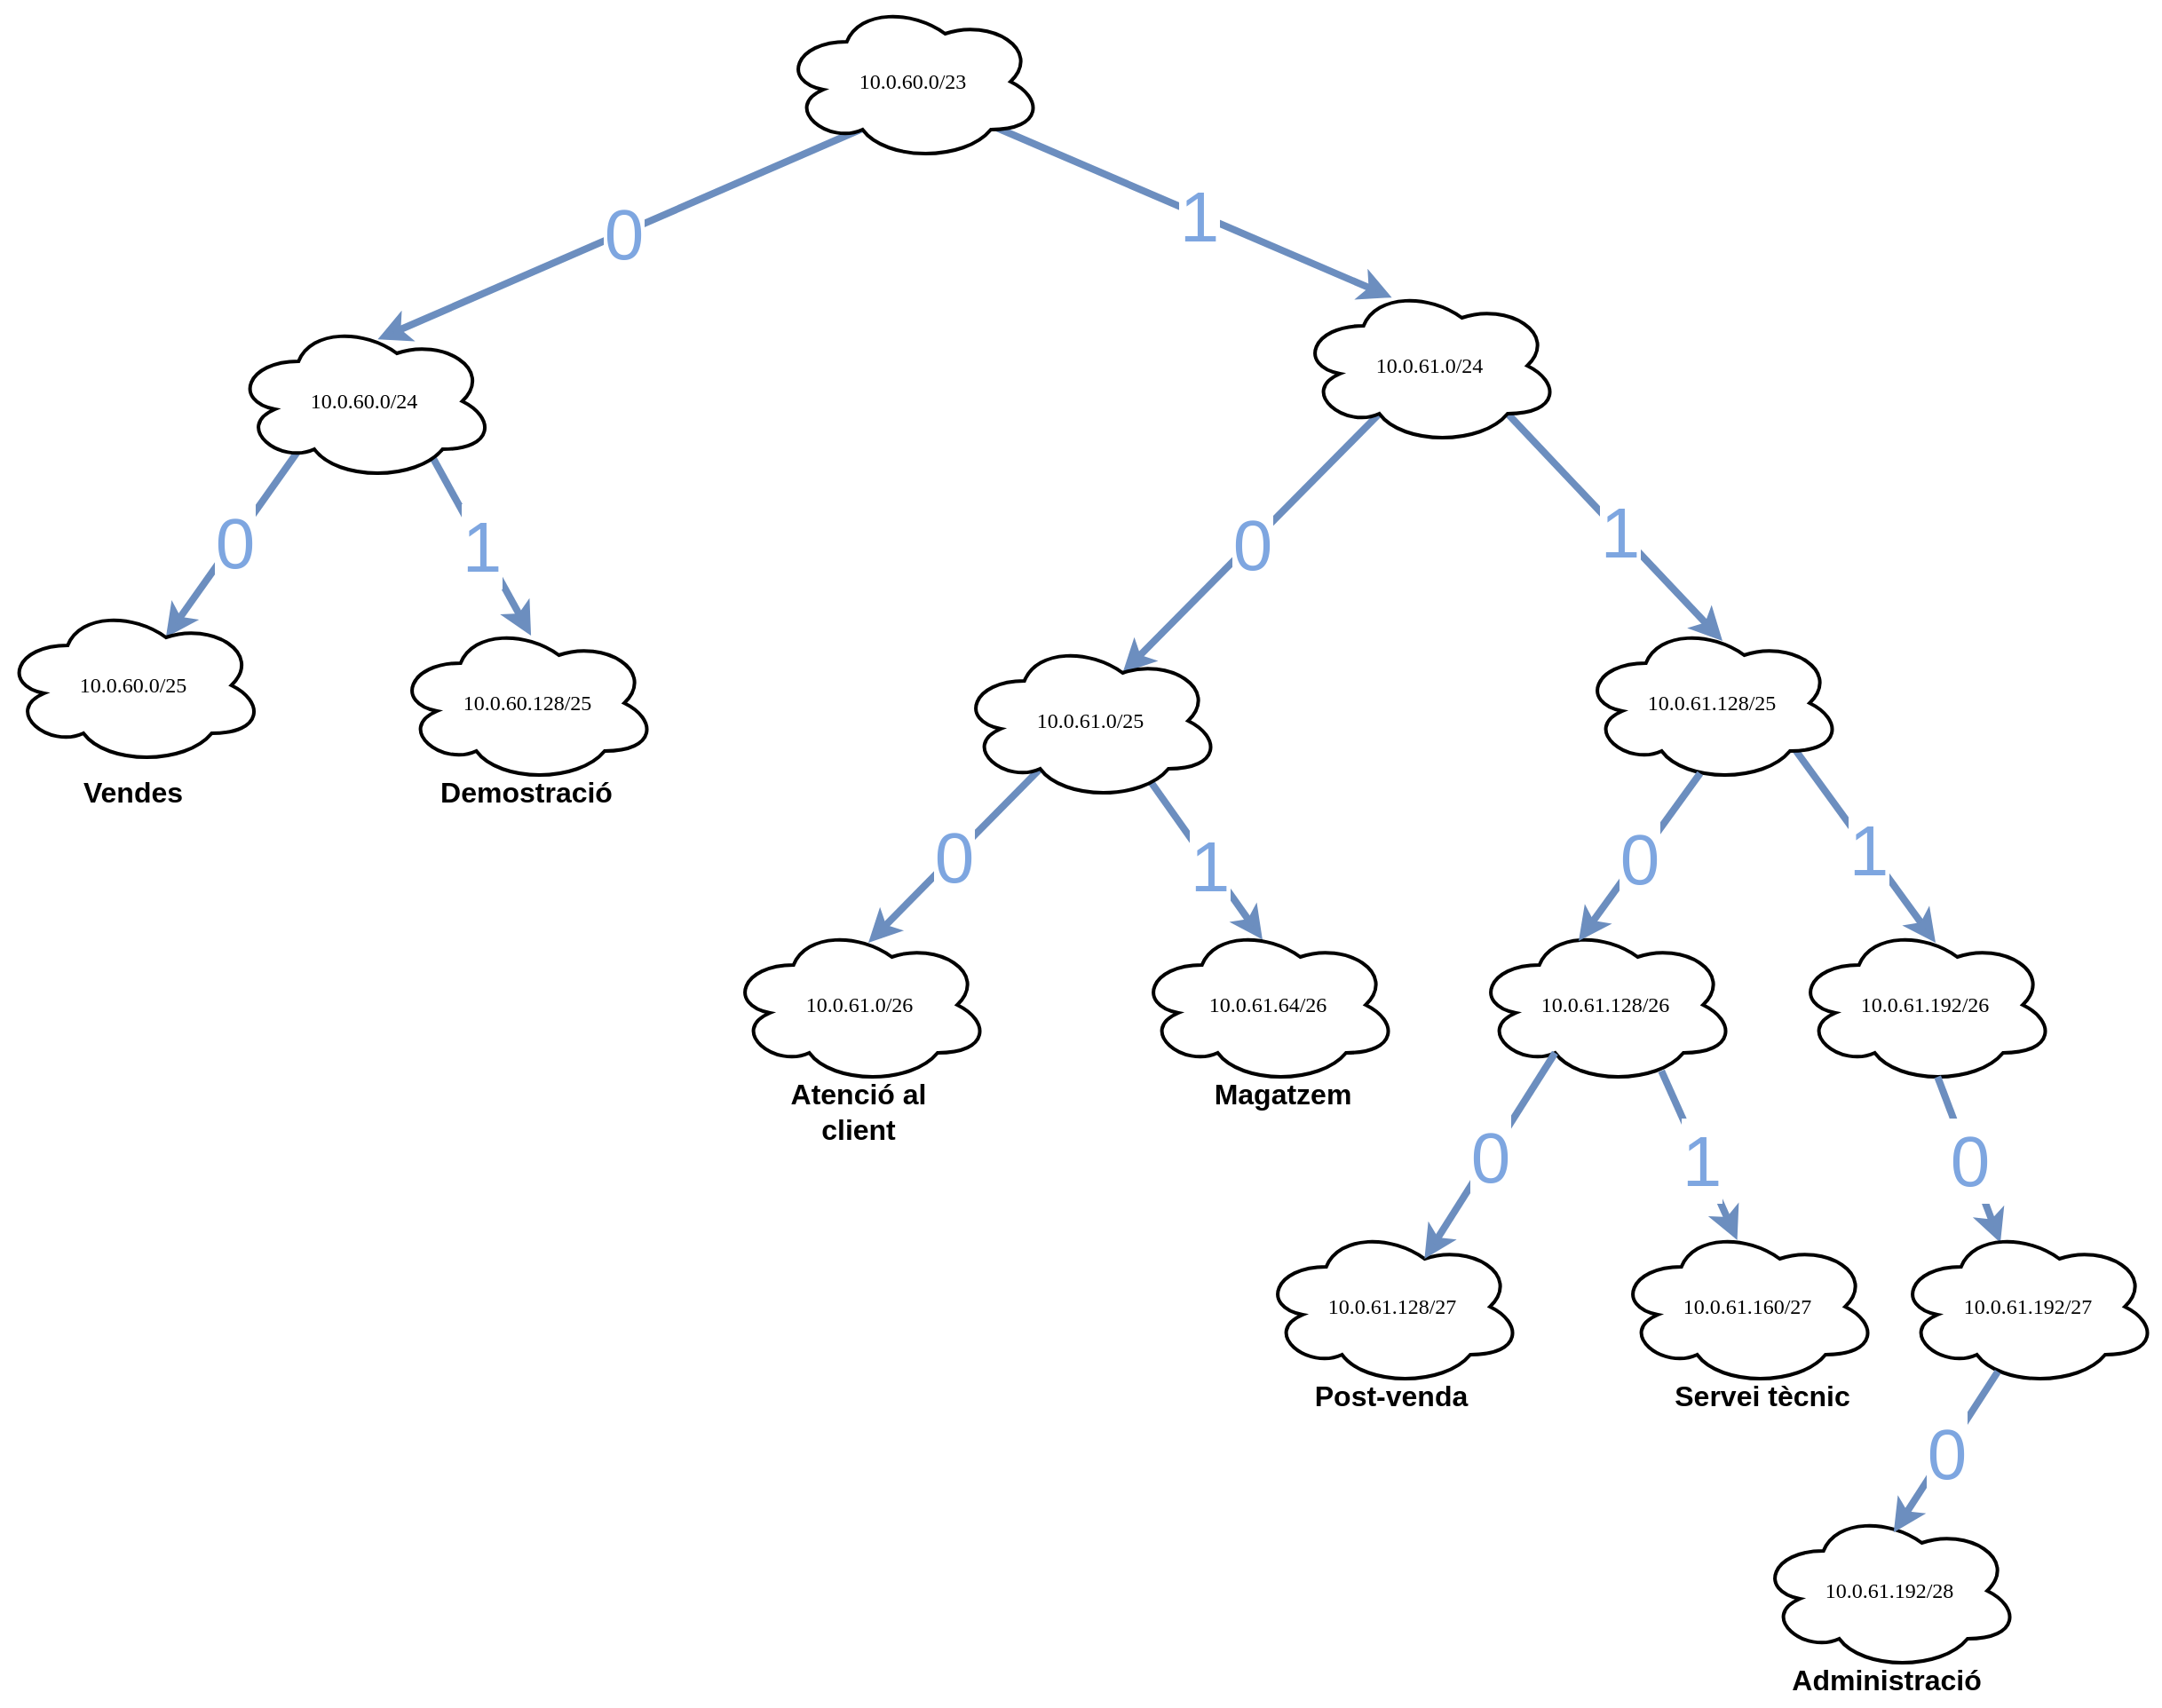 <mxfile version="21.3.7" type="device">
  <diagram name="Página-1" id="86DkitrJzY7tBHNn3Sbp">
    <mxGraphModel dx="3038" dy="1289" grid="1" gridSize="10" guides="1" tooltips="1" connect="1" arrows="1" fold="1" page="1" pageScale="1" pageWidth="827" pageHeight="1169" math="0" shadow="0">
      <root>
        <mxCell id="0" />
        <mxCell id="1" parent="0" />
        <mxCell id="pY3k8GPCKtPOW6NVuQfO-24" style="rounded=0;orthogonalLoop=1;jettySize=auto;html=1;fillColor=#dae8fc;strokeColor=#6c8ebf;fontSize=40;strokeWidth=4;exitX=1;exitY=1;exitDx=0;exitDy=0;" edge="1" parent="1">
          <mxGeometry relative="1" as="geometry">
            <mxPoint x="980" y="580" as="targetPoint" />
            <mxPoint x="900" y="470" as="sourcePoint" />
          </mxGeometry>
        </mxCell>
        <mxCell id="pY3k8GPCKtPOW6NVuQfO-25" value="1" style="edgeLabel;html=1;align=center;verticalAlign=middle;resizable=0;points=[];fontColor=#7EA6E0;fontSize=40;" vertex="1" connectable="0" parent="pY3k8GPCKtPOW6NVuQfO-24">
          <mxGeometry x="0.035" relative="1" as="geometry">
            <mxPoint as="offset" />
          </mxGeometry>
        </mxCell>
        <mxCell id="pY3k8GPCKtPOW6NVuQfO-13" style="rounded=0;orthogonalLoop=1;jettySize=auto;html=1;fillColor=#dae8fc;strokeColor=#6c8ebf;fontSize=40;strokeWidth=4;exitX=0.8;exitY=0.8;exitDx=0;exitDy=0;exitPerimeter=0;" edge="1" parent="1" source="pY3k8GPCKtPOW6NVuQfO-2">
          <mxGeometry relative="1" as="geometry">
            <mxPoint x="860" y="410" as="targetPoint" />
            <mxPoint x="740" y="283" as="sourcePoint" />
          </mxGeometry>
        </mxCell>
        <mxCell id="pY3k8GPCKtPOW6NVuQfO-14" value="1" style="edgeLabel;html=1;align=center;verticalAlign=middle;resizable=0;points=[];fontColor=#7EA6E0;fontSize=40;" vertex="1" connectable="0" parent="pY3k8GPCKtPOW6NVuQfO-13">
          <mxGeometry x="0.035" relative="1" as="geometry">
            <mxPoint as="offset" />
          </mxGeometry>
        </mxCell>
        <mxCell id="OSf-N85pirbI9wnS40Ea-2" value="0" style="rounded=0;orthogonalLoop=1;jettySize=auto;html=1;fillColor=#dae8fc;strokeColor=#6c8ebf;fontColor=#7EA6E0;entryX=0.552;entryY=0.113;entryDx=0;entryDy=0;exitX=0;exitY=1;exitDx=0;exitDy=0;fontSize=40;strokeWidth=4;entryPerimeter=0;" parent="1" target="pY3k8GPCKtPOW6NVuQfO-1" edge="1">
          <mxGeometry relative="1" as="geometry">
            <mxPoint x="95" y="230" as="targetPoint" />
            <mxPoint x="379" y="120" as="sourcePoint" />
          </mxGeometry>
        </mxCell>
        <mxCell id="OSf-N85pirbI9wnS40Ea-3" style="rounded=0;orthogonalLoop=1;jettySize=auto;html=1;fillColor=#dae8fc;strokeColor=#6c8ebf;exitX=1;exitY=1;exitDx=0;exitDy=0;entryX=0.358;entryY=0.073;entryDx=0;entryDy=0;fontSize=40;strokeWidth=4;entryPerimeter=0;" parent="1" target="pY3k8GPCKtPOW6NVuQfO-2" edge="1">
          <mxGeometry relative="1" as="geometry">
            <mxPoint x="699" y="220" as="targetPoint" />
            <mxPoint x="449" y="120" as="sourcePoint" />
          </mxGeometry>
        </mxCell>
        <mxCell id="OSf-N85pirbI9wnS40Ea-6" value="1" style="edgeLabel;html=1;align=center;verticalAlign=middle;resizable=0;points=[];fontColor=#7EA6E0;fontSize=40;" parent="OSf-N85pirbI9wnS40Ea-3" vertex="1" connectable="0">
          <mxGeometry x="0.035" relative="1" as="geometry">
            <mxPoint as="offset" />
          </mxGeometry>
        </mxCell>
        <mxCell id="OSf-N85pirbI9wnS40Ea-11" value="0" style="rounded=0;orthogonalLoop=1;jettySize=auto;html=1;fillColor=#dae8fc;strokeColor=#6c8ebf;fontColor=#7EA6E0;entryX=0.625;entryY=0.2;entryDx=0;entryDy=0;exitX=0;exitY=1;exitDx=0;exitDy=0;fontSize=40;strokeWidth=4;entryPerimeter=0;" parent="1" target="pY3k8GPCKtPOW6NVuQfO-4" edge="1">
          <mxGeometry relative="1" as="geometry">
            <mxPoint x="-35" y="410" as="targetPoint" />
            <mxPoint x="60" y="300" as="sourcePoint" />
          </mxGeometry>
        </mxCell>
        <mxCell id="OSf-N85pirbI9wnS40Ea-13" style="rounded=0;orthogonalLoop=1;jettySize=auto;html=1;fillColor=#dae8fc;strokeColor=#6c8ebf;entryX=0.519;entryY=0.078;entryDx=0;entryDy=0;exitX=1;exitY=1;exitDx=0;exitDy=0;fontSize=40;strokeWidth=4;entryPerimeter=0;" parent="1" target="pY3k8GPCKtPOW6NVuQfO-5" edge="1">
          <mxGeometry relative="1" as="geometry">
            <mxPoint x="197.5" y="410" as="targetPoint" />
            <mxPoint x="130" y="300" as="sourcePoint" />
          </mxGeometry>
        </mxCell>
        <mxCell id="OSf-N85pirbI9wnS40Ea-14" value="1" style="edgeLabel;html=1;align=center;verticalAlign=middle;resizable=0;points=[];fontColor=#7EA6E0;fontSize=40;" parent="OSf-N85pirbI9wnS40Ea-13" vertex="1" connectable="0">
          <mxGeometry x="0.035" relative="1" as="geometry">
            <mxPoint as="offset" />
          </mxGeometry>
        </mxCell>
        <mxCell id="OSf-N85pirbI9wnS40Ea-17" value="0" style="rounded=0;orthogonalLoop=1;jettySize=auto;html=1;fillColor=#dae8fc;strokeColor=#6c8ebf;fontColor=#7EA6E0;entryX=0.625;entryY=0.2;entryDx=0;entryDy=0;exitX=0.31;exitY=0.8;exitDx=0;exitDy=0;fontSize=40;strokeWidth=4;entryPerimeter=0;exitPerimeter=0;" parent="1" source="pY3k8GPCKtPOW6NVuQfO-2" target="pY3k8GPCKtPOW6NVuQfO-6" edge="1">
          <mxGeometry relative="1" as="geometry">
            <mxPoint x="603.5" y="410" as="targetPoint" />
            <mxPoint x="664" y="290" as="sourcePoint" />
          </mxGeometry>
        </mxCell>
        <mxCell id="ASA3FfinN4Be6ATy9q7S-33" value="Vendes" style="text;html=1;strokeColor=none;fillColor=none;align=center;verticalAlign=middle;whiteSpace=wrap;rounded=0;fontStyle=1;fontSize=16;" parent="1" vertex="1">
          <mxGeometry x="-65" y="480" width="60" height="30" as="geometry" />
        </mxCell>
        <mxCell id="ASA3FfinN4Be6ATy9q7S-36" value="0" style="rounded=0;orthogonalLoop=1;jettySize=auto;html=1;fillColor=#dae8fc;strokeColor=#6c8ebf;fontColor=#7EA6E0;entryX=0.5;entryY=0;entryDx=0;entryDy=0;exitX=0.31;exitY=0.8;exitDx=0;exitDy=0;fontSize=40;strokeWidth=4;exitPerimeter=0;" parent="1" source="pY3k8GPCKtPOW6NVuQfO-6" edge="1">
          <mxGeometry relative="1" as="geometry">
            <mxPoint x="379" y="580" as="targetPoint" />
            <mxPoint x="468.5" y="490" as="sourcePoint" />
          </mxGeometry>
        </mxCell>
        <mxCell id="ASA3FfinN4Be6ATy9q7S-38" style="rounded=0;orthogonalLoop=1;jettySize=auto;html=1;fillColor=#dae8fc;strokeColor=#6c8ebf;entryX=0.481;entryY=0.091;entryDx=0;entryDy=0;fontSize=40;strokeWidth=4;exitX=1;exitY=1;exitDx=0;exitDy=0;entryPerimeter=0;" parent="1" target="pY3k8GPCKtPOW6NVuQfO-10" edge="1">
          <mxGeometry relative="1" as="geometry">
            <mxPoint x="645" y="580" as="targetPoint" />
            <mxPoint x="538.5" y="490" as="sourcePoint" />
          </mxGeometry>
        </mxCell>
        <mxCell id="ASA3FfinN4Be6ATy9q7S-39" value="1" style="edgeLabel;html=1;align=center;verticalAlign=middle;resizable=0;points=[];fontColor=#7EA6E0;fontSize=40;" parent="ASA3FfinN4Be6ATy9q7S-38" vertex="1" connectable="0">
          <mxGeometry x="0.035" relative="1" as="geometry">
            <mxPoint as="offset" />
          </mxGeometry>
        </mxCell>
        <mxCell id="ASA3FfinN4Be6ATy9q7S-40" value="Atenció al client" style="text;html=1;strokeColor=none;fillColor=none;align=center;verticalAlign=middle;whiteSpace=wrap;rounded=0;fontStyle=1;fontSize=16;" parent="1" vertex="1">
          <mxGeometry x="321.25" y="660" width="105" height="30" as="geometry" />
        </mxCell>
        <mxCell id="ASA3FfinN4Be6ATy9q7S-41" value="Magatzem" style="text;html=1;strokeColor=none;fillColor=none;align=center;verticalAlign=middle;whiteSpace=wrap;rounded=0;fontStyle=1;fontSize=16;" parent="1" vertex="1">
          <mxGeometry x="560" y="650" width="105" height="30" as="geometry" />
        </mxCell>
        <mxCell id="ASA3FfinN4Be6ATy9q7S-44" value="Post-venda" style="text;html=1;strokeColor=none;fillColor=none;align=center;verticalAlign=middle;whiteSpace=wrap;rounded=0;fontStyle=1;fontSize=16;" parent="1" vertex="1">
          <mxGeometry x="621" y="820" width="105" height="30" as="geometry" />
        </mxCell>
        <mxCell id="ASA3FfinN4Be6ATy9q7S-56" value="Servei tècnic" style="text;html=1;strokeColor=none;fillColor=none;align=center;verticalAlign=middle;whiteSpace=wrap;rounded=0;fontStyle=1;fontSize=16;" parent="1" vertex="1">
          <mxGeometry x="830" y="820" width="105" height="30" as="geometry" />
        </mxCell>
        <mxCell id="ASA3FfinN4Be6ATy9q7S-58" value="Administració" style="text;html=1;strokeColor=none;fillColor=none;align=center;verticalAlign=middle;whiteSpace=wrap;rounded=0;fontStyle=1;fontSize=16;" parent="1" vertex="1">
          <mxGeometry x="900" y="980" width="105" height="30" as="geometry" />
        </mxCell>
        <mxCell id="pY3k8GPCKtPOW6NVuQfO-1" value="10.0.60.0/24" style="ellipse;shape=cloud;whiteSpace=wrap;html=1;rounded=0;shadow=0;comic=0;strokeWidth=2;fontFamily=Verdana;fontSize=12;" vertex="1" parent="1">
          <mxGeometry x="21.25" y="230" width="147.5" height="90" as="geometry" />
        </mxCell>
        <mxCell id="pY3k8GPCKtPOW6NVuQfO-2" value="10.0.61.0/24" style="ellipse;shape=cloud;whiteSpace=wrap;html=1;rounded=0;shadow=0;comic=0;strokeWidth=2;fontFamily=Verdana;fontSize=12;" vertex="1" parent="1">
          <mxGeometry x="621" y="210" width="147.5" height="90" as="geometry" />
        </mxCell>
        <mxCell id="pY3k8GPCKtPOW6NVuQfO-3" value="10.0.60.0/23" style="ellipse;shape=cloud;whiteSpace=wrap;html=1;rounded=0;shadow=0;comic=0;strokeWidth=2;fontFamily=Verdana;fontSize=12;" vertex="1" parent="1">
          <mxGeometry x="330" y="50" width="147.5" height="90" as="geometry" />
        </mxCell>
        <mxCell id="pY3k8GPCKtPOW6NVuQfO-4" value="10.0.60.0/25" style="ellipse;shape=cloud;whiteSpace=wrap;html=1;rounded=0;shadow=0;comic=0;strokeWidth=2;fontFamily=Verdana;fontSize=12;" vertex="1" parent="1">
          <mxGeometry x="-108.75" y="390" width="147.5" height="90" as="geometry" />
        </mxCell>
        <mxCell id="pY3k8GPCKtPOW6NVuQfO-5" value="10.0.60.128/25" style="ellipse;shape=cloud;whiteSpace=wrap;html=1;rounded=0;shadow=0;comic=0;strokeWidth=2;fontFamily=Verdana;fontSize=12;" vertex="1" parent="1">
          <mxGeometry x="112.5" y="400" width="147.5" height="90" as="geometry" />
        </mxCell>
        <mxCell id="pY3k8GPCKtPOW6NVuQfO-6" value="10.0.61.0/25" style="ellipse;shape=cloud;whiteSpace=wrap;html=1;rounded=0;shadow=0;comic=0;strokeWidth=2;fontFamily=Verdana;fontSize=12;" vertex="1" parent="1">
          <mxGeometry x="430" y="410" width="147.5" height="90" as="geometry" />
        </mxCell>
        <mxCell id="pY3k8GPCKtPOW6NVuQfO-9" value="10.0.61.0/26" style="ellipse;shape=cloud;whiteSpace=wrap;html=1;rounded=0;shadow=0;comic=0;strokeWidth=2;fontFamily=Verdana;fontSize=12;" vertex="1" parent="1">
          <mxGeometry x="300" y="570" width="147.5" height="90" as="geometry" />
        </mxCell>
        <mxCell id="pY3k8GPCKtPOW6NVuQfO-10" value="10.0.61.64/26" style="ellipse;shape=cloud;whiteSpace=wrap;html=1;rounded=0;shadow=0;comic=0;strokeWidth=2;fontFamily=Verdana;fontSize=12;" vertex="1" parent="1">
          <mxGeometry x="530" y="570" width="147.5" height="90" as="geometry" />
        </mxCell>
        <mxCell id="pY3k8GPCKtPOW6NVuQfO-11" value="10.0.61.128/27" style="ellipse;shape=cloud;whiteSpace=wrap;html=1;rounded=0;shadow=0;comic=0;strokeWidth=2;fontFamily=Verdana;fontSize=12;" vertex="1" parent="1">
          <mxGeometry x="600" y="740" width="147.5" height="90" as="geometry" />
        </mxCell>
        <mxCell id="pY3k8GPCKtPOW6NVuQfO-12" value="Demostració" style="text;html=1;strokeColor=none;fillColor=none;align=center;verticalAlign=middle;whiteSpace=wrap;rounded=0;fontStyle=1;fontSize=16;" vertex="1" parent="1">
          <mxGeometry x="133.75" y="480" width="105" height="30" as="geometry" />
        </mxCell>
        <mxCell id="pY3k8GPCKtPOW6NVuQfO-15" value="10.0.61.128/25" style="ellipse;shape=cloud;whiteSpace=wrap;html=1;rounded=0;shadow=0;comic=0;strokeWidth=2;fontFamily=Verdana;fontSize=12;" vertex="1" parent="1">
          <mxGeometry x="780" y="400" width="147.5" height="90" as="geometry" />
        </mxCell>
        <mxCell id="pY3k8GPCKtPOW6NVuQfO-16" value="10.0.61.128/26" style="ellipse;shape=cloud;whiteSpace=wrap;html=1;rounded=0;shadow=0;comic=0;strokeWidth=2;fontFamily=Verdana;fontSize=12;" vertex="1" parent="1">
          <mxGeometry x="720" y="570" width="147.5" height="90" as="geometry" />
        </mxCell>
        <mxCell id="pY3k8GPCKtPOW6NVuQfO-17" value="0" style="rounded=0;orthogonalLoop=1;jettySize=auto;html=1;fillColor=#dae8fc;strokeColor=#6c8ebf;fontColor=#7EA6E0;entryX=0.4;entryY=0.1;entryDx=0;entryDy=0;exitX=0.457;exitY=0.94;exitDx=0;exitDy=0;fontSize=40;strokeWidth=4;exitPerimeter=0;entryPerimeter=0;" edge="1" parent="1" source="pY3k8GPCKtPOW6NVuQfO-15" target="pY3k8GPCKtPOW6NVuQfO-16">
          <mxGeometry relative="1" as="geometry">
            <mxPoint x="790" y="610" as="targetPoint" />
            <mxPoint x="879.5" y="520" as="sourcePoint" />
          </mxGeometry>
        </mxCell>
        <mxCell id="pY3k8GPCKtPOW6NVuQfO-18" value="0" style="rounded=0;orthogonalLoop=1;jettySize=auto;html=1;fillColor=#dae8fc;strokeColor=#6c8ebf;fontColor=#7EA6E0;entryX=0.625;entryY=0.2;entryDx=0;entryDy=0;fontSize=40;strokeWidth=4;entryPerimeter=0;exitX=0.31;exitY=0.8;exitDx=0;exitDy=0;exitPerimeter=0;" edge="1" parent="1" source="pY3k8GPCKtPOW6NVuQfO-16" target="pY3k8GPCKtPOW6NVuQfO-11">
          <mxGeometry relative="1" as="geometry">
            <mxPoint x="730" y="774" as="targetPoint" />
            <mxPoint x="798" y="680" as="sourcePoint" />
          </mxGeometry>
        </mxCell>
        <mxCell id="pY3k8GPCKtPOW6NVuQfO-21" value="10.0.61.160/27" style="ellipse;shape=cloud;whiteSpace=wrap;html=1;rounded=0;shadow=0;comic=0;strokeWidth=2;fontFamily=Verdana;fontSize=12;" vertex="1" parent="1">
          <mxGeometry x="800" y="740" width="147.5" height="90" as="geometry" />
        </mxCell>
        <mxCell id="pY3k8GPCKtPOW6NVuQfO-22" style="rounded=0;orthogonalLoop=1;jettySize=auto;html=1;fillColor=#dae8fc;strokeColor=#6c8ebf;entryX=0.463;entryY=0.083;entryDx=0;entryDy=0;fontSize=40;strokeWidth=4;exitX=0.716;exitY=0.913;exitDx=0;exitDy=0;entryPerimeter=0;exitPerimeter=0;" edge="1" parent="1" source="pY3k8GPCKtPOW6NVuQfO-16" target="pY3k8GPCKtPOW6NVuQfO-21">
          <mxGeometry relative="1" as="geometry">
            <mxPoint x="882.5" y="738" as="targetPoint" />
            <mxPoint x="820" y="650" as="sourcePoint" />
          </mxGeometry>
        </mxCell>
        <mxCell id="pY3k8GPCKtPOW6NVuQfO-23" value="1" style="edgeLabel;html=1;align=center;verticalAlign=middle;resizable=0;points=[];fontColor=#7EA6E0;fontSize=40;" vertex="1" connectable="0" parent="pY3k8GPCKtPOW6NVuQfO-22">
          <mxGeometry x="0.035" relative="1" as="geometry">
            <mxPoint as="offset" />
          </mxGeometry>
        </mxCell>
        <mxCell id="pY3k8GPCKtPOW6NVuQfO-26" value="10.0.61.192/26" style="ellipse;shape=cloud;whiteSpace=wrap;html=1;rounded=0;shadow=0;comic=0;strokeWidth=2;fontFamily=Verdana;fontSize=12;" vertex="1" parent="1">
          <mxGeometry x="900" y="570" width="147.5" height="90" as="geometry" />
        </mxCell>
        <mxCell id="pY3k8GPCKtPOW6NVuQfO-27" value="0" style="rounded=0;orthogonalLoop=1;jettySize=auto;html=1;fillColor=#dae8fc;strokeColor=#6c8ebf;fontColor=#7EA6E0;fontSize=40;strokeWidth=4;exitX=0.55;exitY=0.95;exitDx=0;exitDy=0;exitPerimeter=0;entryX=0.4;entryY=0.1;entryDx=0;entryDy=0;entryPerimeter=0;" edge="1" parent="1" source="pY3k8GPCKtPOW6NVuQfO-26" target="pY3k8GPCKtPOW6NVuQfO-28">
          <mxGeometry relative="1" as="geometry">
            <mxPoint x="1000" y="760" as="targetPoint" />
            <mxPoint x="1047.5" y="727" as="sourcePoint" />
          </mxGeometry>
        </mxCell>
        <mxCell id="pY3k8GPCKtPOW6NVuQfO-28" value="10.0.61.192/27" style="ellipse;shape=cloud;whiteSpace=wrap;html=1;rounded=0;shadow=0;comic=0;strokeWidth=2;fontFamily=Verdana;fontSize=12;" vertex="1" parent="1">
          <mxGeometry x="957.5" y="740" width="147.5" height="90" as="geometry" />
        </mxCell>
        <mxCell id="pY3k8GPCKtPOW6NVuQfO-29" value="10.0.61.192/28" style="ellipse;shape=cloud;whiteSpace=wrap;html=1;rounded=0;shadow=0;comic=0;strokeWidth=2;fontFamily=Verdana;fontSize=12;" vertex="1" parent="1">
          <mxGeometry x="880" y="900" width="147.5" height="90" as="geometry" />
        </mxCell>
        <mxCell id="pY3k8GPCKtPOW6NVuQfO-30" value="0" style="rounded=0;orthogonalLoop=1;jettySize=auto;html=1;fillColor=#dae8fc;strokeColor=#6c8ebf;fontColor=#7EA6E0;entryX=0.518;entryY=0.135;entryDx=0;entryDy=0;fontSize=40;strokeWidth=4;entryPerimeter=0;exitX=0.39;exitY=0.906;exitDx=0;exitDy=0;exitPerimeter=0;" edge="1" parent="1" source="pY3k8GPCKtPOW6NVuQfO-28" target="pY3k8GPCKtPOW6NVuQfO-29">
          <mxGeometry relative="1" as="geometry">
            <mxPoint x="880" y="936" as="targetPoint" />
            <mxPoint x="954" y="820" as="sourcePoint" />
          </mxGeometry>
        </mxCell>
      </root>
    </mxGraphModel>
  </diagram>
</mxfile>
